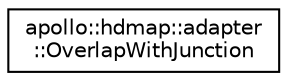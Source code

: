 digraph "Graphical Class Hierarchy"
{
  edge [fontname="Helvetica",fontsize="10",labelfontname="Helvetica",labelfontsize="10"];
  node [fontname="Helvetica",fontsize="10",shape=record];
  rankdir="LR";
  Node1 [label="apollo::hdmap::adapter\l::OverlapWithJunction",height=0.2,width=0.4,color="black", fillcolor="white", style="filled",URL="$structapollo_1_1hdmap_1_1adapter_1_1OverlapWithJunction.html"];
}
